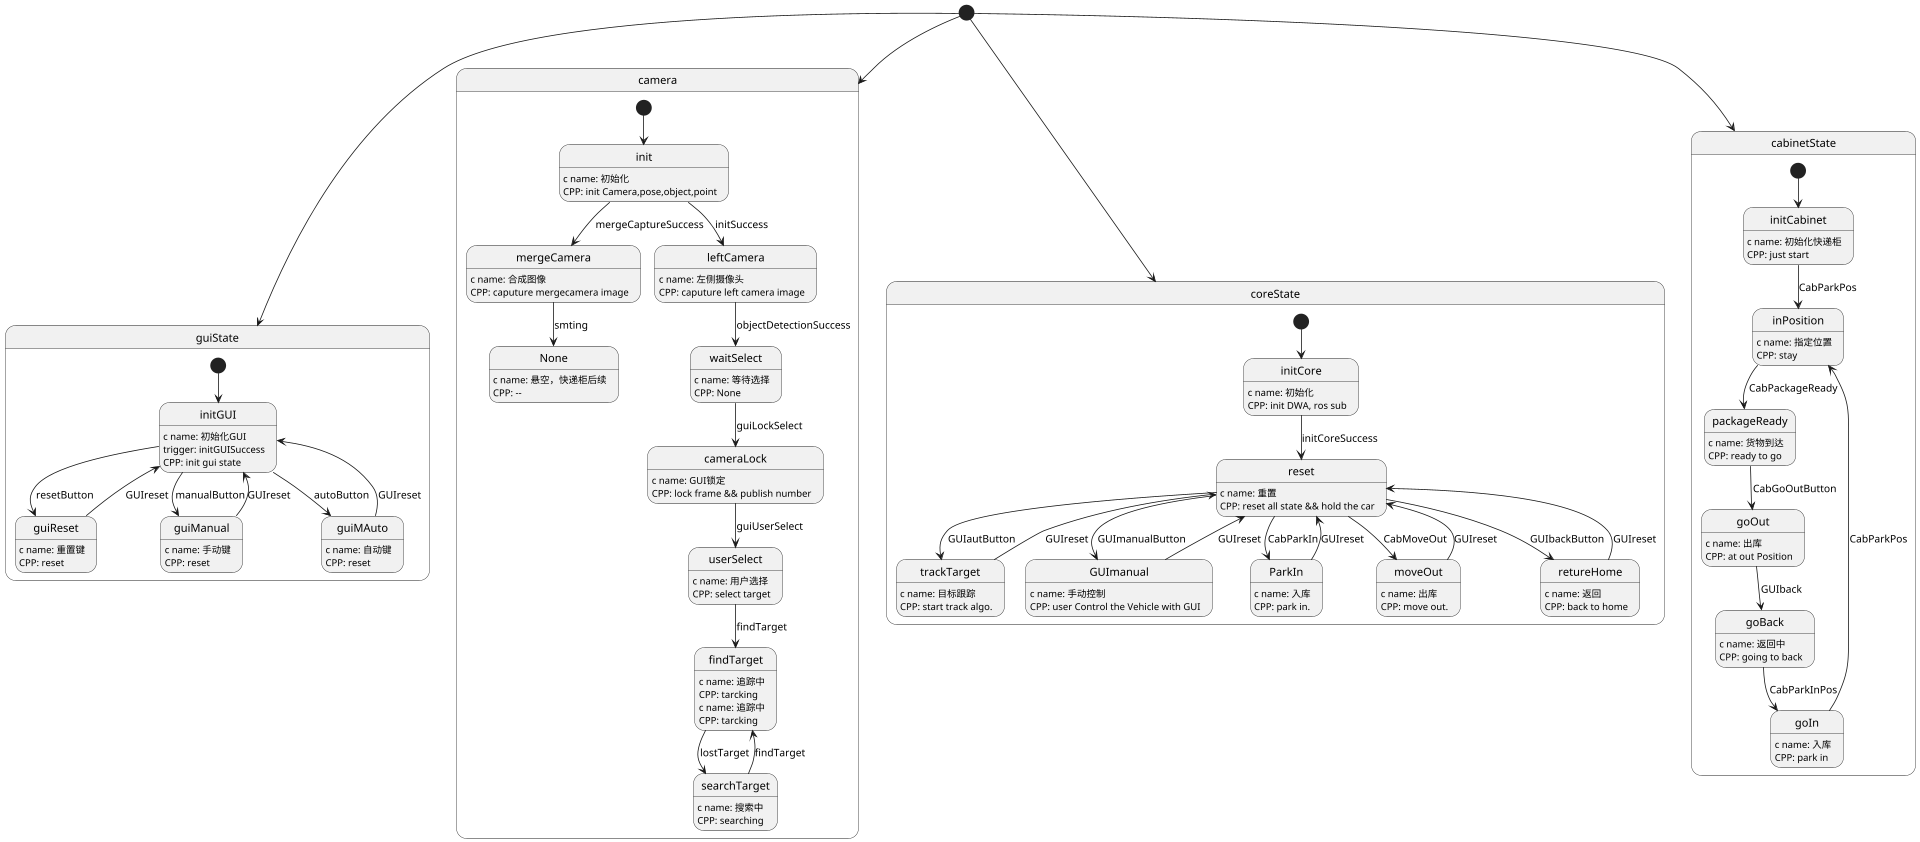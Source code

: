 @startuml
scale 1920 width

 
[*] --> guiState
[*] --> camera
[*] --> coreState
[*] --> cabinetState

state guiState{
    [*] --> initGUI
    initGUI: c name: 初始化GUI
    initGUI : trigger: initGUISuccess
    initGUI : CPP: init gui state

    
    initGUI --> guiReset: resetButton
    guiReset: c name: 重置键
    guiReset: CPP: reset
    guiReset --> initGUI: GUIreset

    initGUI --> guiManual: manualButton
    guiManual: c name: 手动键
    guiManual: CPP: reset
    guiManual --> initGUI: GUIreset

    initGUI --> guiMAuto: autoButton
    guiMAuto: c name: 自动键
    guiMAuto: CPP: reset
    guiMAuto --> initGUI: GUIreset


}

state camera{

    [*] --> init
    init : c name: 初始化
    init : CPP: init Camera,pose,object,point

    init --> mergeCamera : mergeCaptureSuccess
    mergeCamera: c name: 合成图像
    mergeCamera: CPP: caputure mergecamera image

    mergeCamera --> None: smting
    None: c name: 悬空，快递柜后续
    None: CPP: --

    init --> leftCamera : initSuccess
    leftCamera: c name: 左侧摄像头
    leftCamera: CPP: caputure left camera image


    leftCamera --> waitSelect : objectDetectionSuccess
    waitSelect: c name: 等待选择
    waitSelect: CPP: None

    waitSelect --> cameraLock: guiLockSelect
    cameraLock: c name: GUI锁定
    cameraLock: CPP: lock frame && publish number

    cameraLock--> userSelect: guiUserSelect
    userSelect: c name: 用户选择
    userSelect: CPP: select target

    userSelect--> findTarget: findTarget
    findTarget: c name: 追踪中
    findTarget: CPP: tarcking

    searchTarget--> findTarget: findTarget
    findTarget: c name: 追踪中
    findTarget: CPP: tarcking

    findTarget--> searchTarget: lostTarget
    searchTarget: c name: 搜索中
    searchTarget: CPP: searching
}

state coreState{
    [*] --> initCore
    initCore : c name: 初始化
    initCore : CPP: init DWA, ros sub

    initCore --> reset: initCoreSuccess
    reset : c name: 重置
    reset : CPP: reset all state && hold the car 

    reset --> trackTarget: GUIautButton
    trackTarget : c name: 目标跟踪
    trackTarget : CPP: start track algo. 
    trackTarget --> reset: GUIreset

    reset --> GUImanual: GUImanualButton
    GUImanual : c name: 手动控制
    GUImanual : CPP: user Control the Vehicle with GUI 
    GUImanual --> reset: GUIreset

    reset --> ParkIn: CabParkIn
    ParkIn : c name: 入库
    ParkIn : CPP: park in. 
    ParkIn --> reset: GUIreset

    reset --> moveOut: CabMoveOut
    moveOut : c name: 出库
    moveOut : CPP: move out. 
    moveOut --> reset: GUIreset

    reset --> retureHome: GUIbackButton  
    retureHome : c name: 返回
    retureHome : CPP: back to home 
    retureHome --> reset: GUIreset



}


state cabinetState{
    [*] --> initCabinet
    initCabinet : c name: 初始化快递柜
    initCabinet : CPP: just start

    initCabinet --> inPosition: CabParkPos  
    inPosition : c name: 指定位置
    inPosition : CPP: stay

    inPosition --> packageReady: CabPackageReady
    packageReady : c name: 货物到达
    packageReady : CPP: ready to go

    packageReady --> goOut: CabGoOutButton  
    goOut : c name: 出库
    goOut : CPP: at out Position

    goOut --> goBack: GUIback  
    goBack : c name: 返回中
    goBack : CPP: going to back

    goBack --> goIn: CabParkInPos  
    goIn : c name: 入库
    goIn : CPP: park in

    goIn --> inPosition: CabParkPos 



}
@enduml